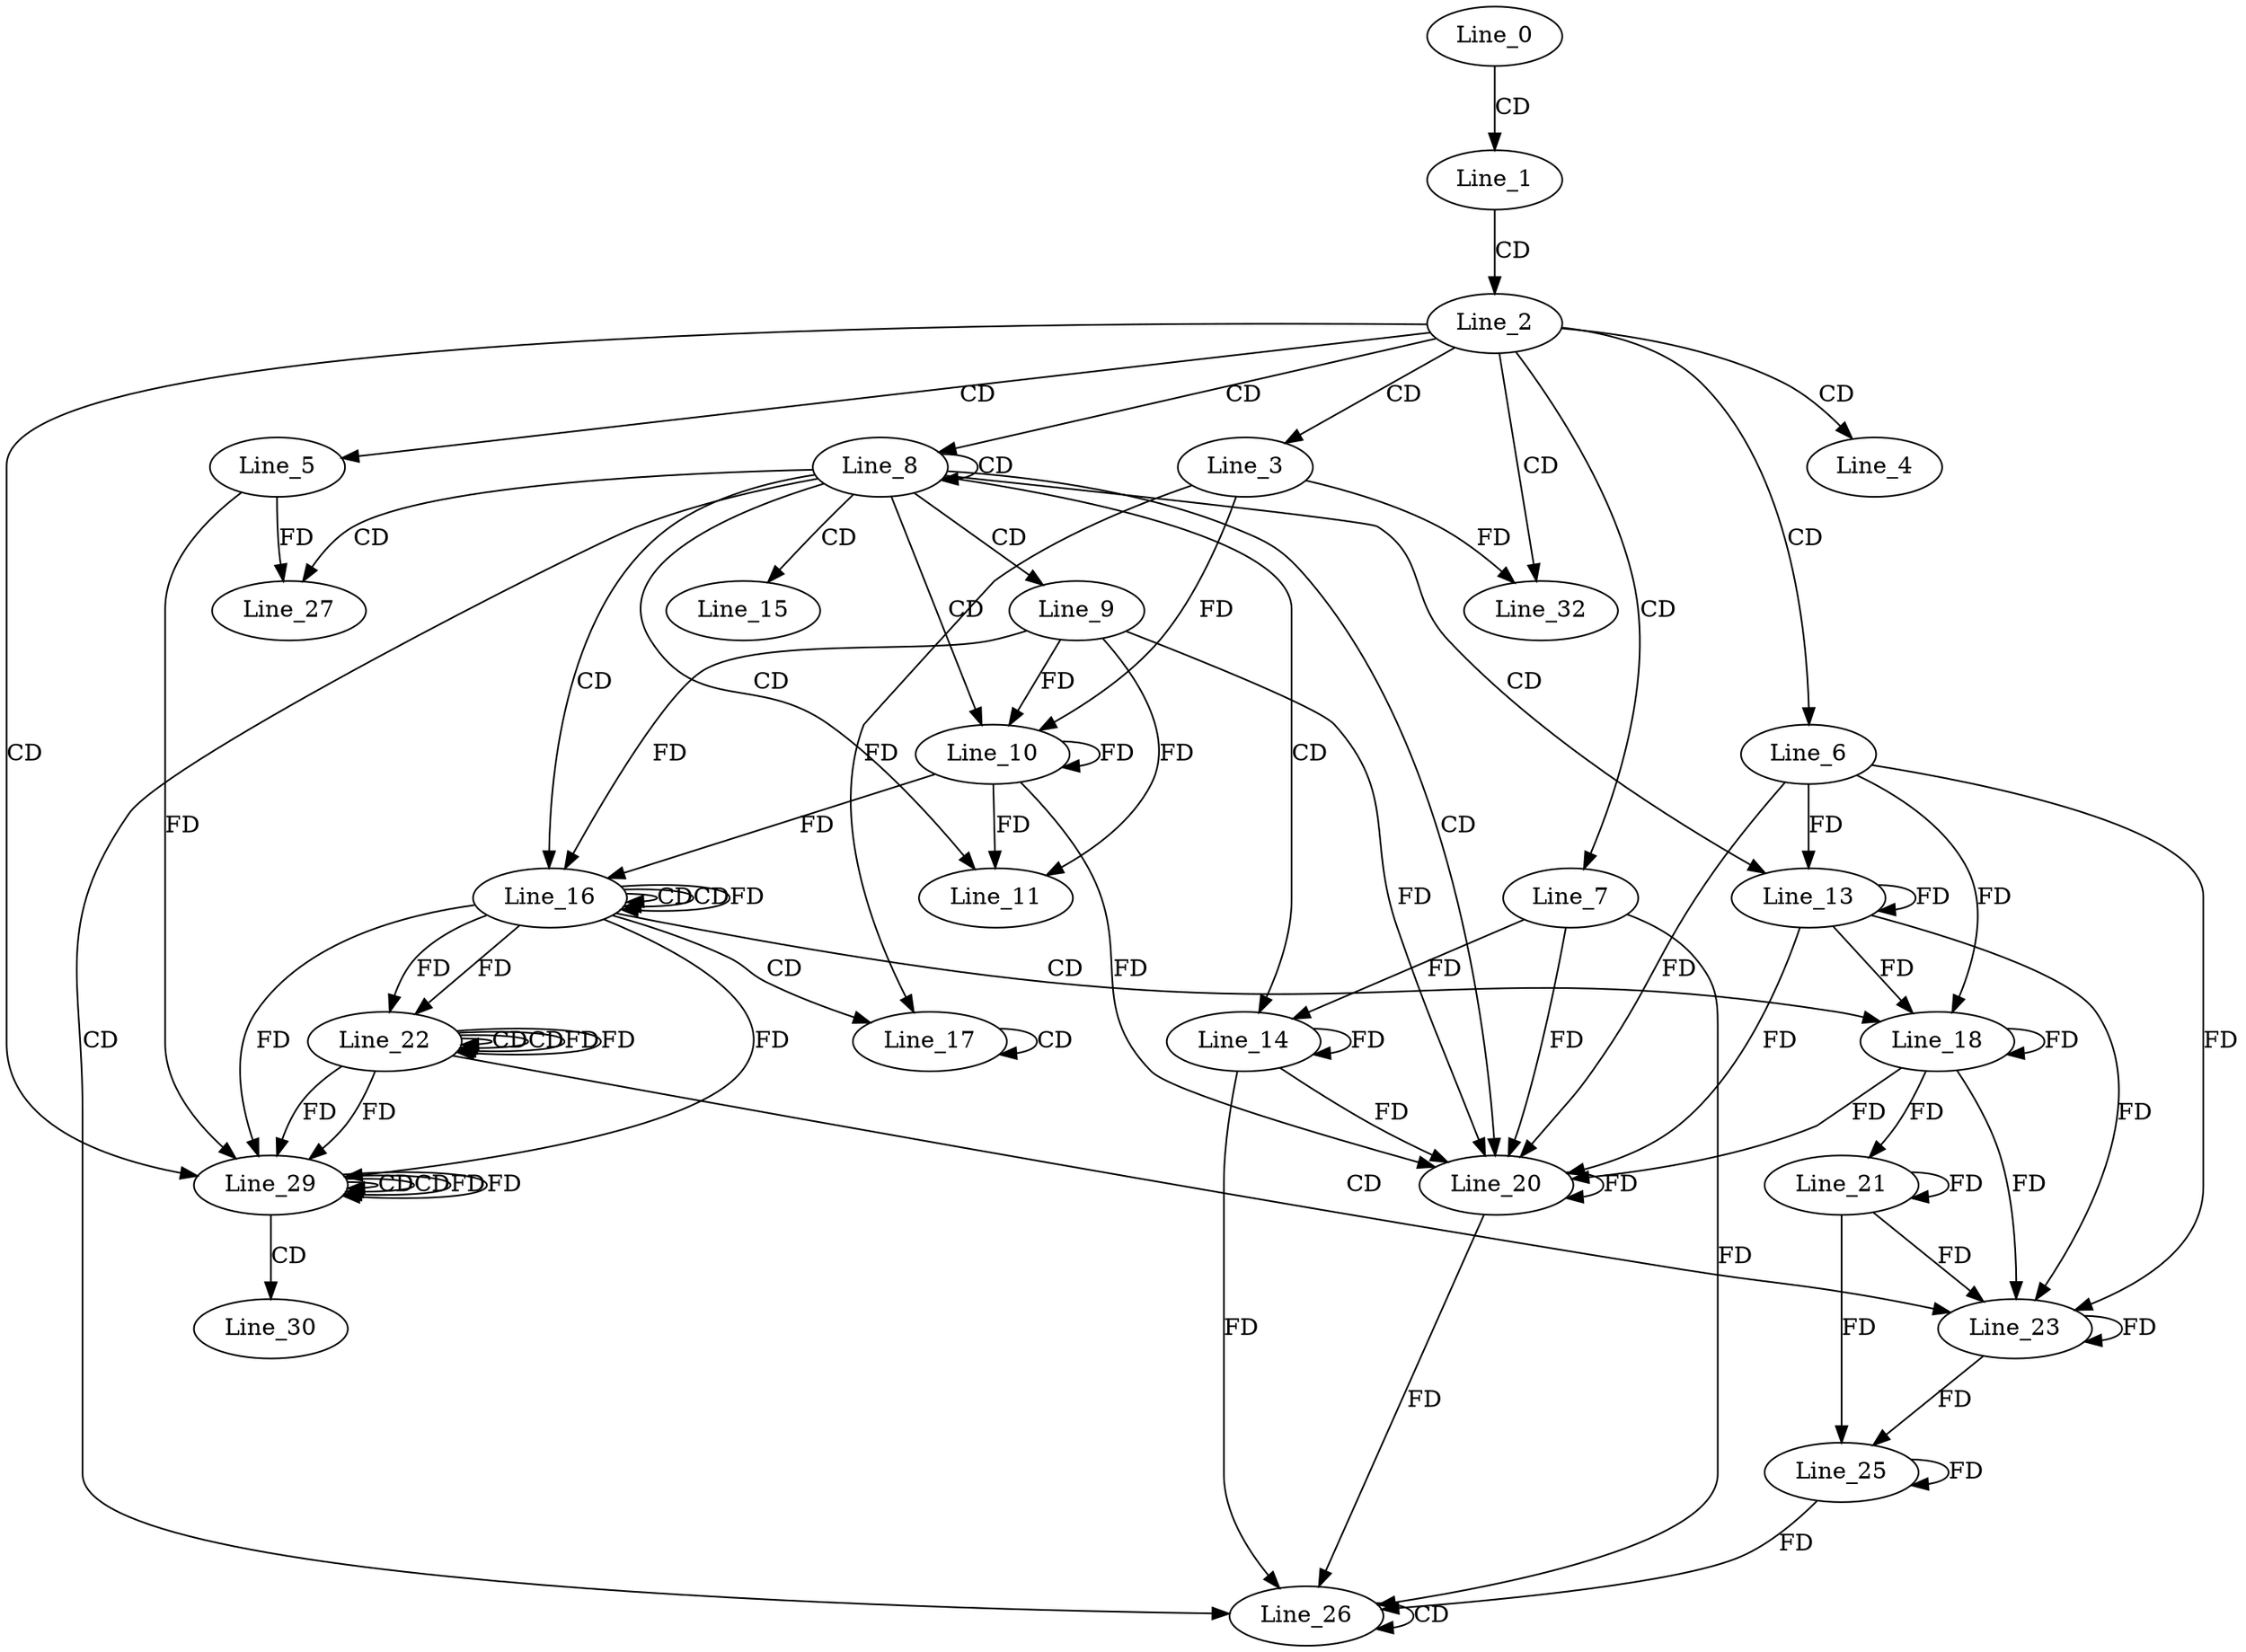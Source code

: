 digraph G {
  Line_0;
  Line_1;
  Line_2;
  Line_3;
  Line_4;
  Line_5;
  Line_6;
  Line_7;
  Line_8;
  Line_9;
  Line_10;
  Line_10;
  Line_11;
  Line_13;
  Line_14;
  Line_15;
  Line_16;
  Line_16;
  Line_16;
  Line_17;
  Line_17;
  Line_18;
  Line_20;
  Line_21;
  Line_22;
  Line_22;
  Line_22;
  Line_23;
  Line_23;
  Line_25;
  Line_26;
  Line_26;
  Line_27;
  Line_29;
  Line_29;
  Line_29;
  Line_30;
  Line_32;
  Line_0 -> Line_1 [ label="CD" ];
  Line_1 -> Line_2 [ label="CD" ];
  Line_2 -> Line_3 [ label="CD" ];
  Line_2 -> Line_4 [ label="CD" ];
  Line_2 -> Line_5 [ label="CD" ];
  Line_2 -> Line_6 [ label="CD" ];
  Line_2 -> Line_7 [ label="CD" ];
  Line_2 -> Line_8 [ label="CD" ];
  Line_8 -> Line_8 [ label="CD" ];
  Line_8 -> Line_9 [ label="CD" ];
  Line_8 -> Line_10 [ label="CD" ];
  Line_9 -> Line_10 [ label="FD" ];
  Line_10 -> Line_10 [ label="FD" ];
  Line_3 -> Line_10 [ label="FD" ];
  Line_8 -> Line_11 [ label="CD" ];
  Line_9 -> Line_11 [ label="FD" ];
  Line_10 -> Line_11 [ label="FD" ];
  Line_8 -> Line_13 [ label="CD" ];
  Line_13 -> Line_13 [ label="FD" ];
  Line_6 -> Line_13 [ label="FD" ];
  Line_8 -> Line_14 [ label="CD" ];
  Line_14 -> Line_14 [ label="FD" ];
  Line_7 -> Line_14 [ label="FD" ];
  Line_8 -> Line_15 [ label="CD" ];
  Line_8 -> Line_16 [ label="CD" ];
  Line_16 -> Line_16 [ label="CD" ];
  Line_9 -> Line_16 [ label="FD" ];
  Line_10 -> Line_16 [ label="FD" ];
  Line_16 -> Line_16 [ label="CD" ];
  Line_16 -> Line_16 [ label="FD" ];
  Line_16 -> Line_17 [ label="CD" ];
  Line_17 -> Line_17 [ label="CD" ];
  Line_3 -> Line_17 [ label="FD" ];
  Line_16 -> Line_18 [ label="CD" ];
  Line_18 -> Line_18 [ label="FD" ];
  Line_13 -> Line_18 [ label="FD" ];
  Line_6 -> Line_18 [ label="FD" ];
  Line_8 -> Line_20 [ label="CD" ];
  Line_14 -> Line_20 [ label="FD" ];
  Line_20 -> Line_20 [ label="FD" ];
  Line_7 -> Line_20 [ label="FD" ];
  Line_18 -> Line_20 [ label="FD" ];
  Line_13 -> Line_20 [ label="FD" ];
  Line_6 -> Line_20 [ label="FD" ];
  Line_9 -> Line_20 [ label="FD" ];
  Line_10 -> Line_20 [ label="FD" ];
  Line_18 -> Line_21 [ label="FD" ];
  Line_21 -> Line_21 [ label="FD" ];
  Line_22 -> Line_22 [ label="CD" ];
  Line_16 -> Line_22 [ label="FD" ];
  Line_22 -> Line_22 [ label="CD" ];
  Line_22 -> Line_22 [ label="FD" ];
  Line_16 -> Line_22 [ label="FD" ];
  Line_22 -> Line_23 [ label="CD" ];
  Line_23 -> Line_23 [ label="FD" ];
  Line_18 -> Line_23 [ label="FD" ];
  Line_13 -> Line_23 [ label="FD" ];
  Line_21 -> Line_23 [ label="FD" ];
  Line_6 -> Line_23 [ label="FD" ];
  Line_25 -> Line_25 [ label="FD" ];
  Line_23 -> Line_25 [ label="FD" ];
  Line_21 -> Line_25 [ label="FD" ];
  Line_8 -> Line_26 [ label="CD" ];
  Line_26 -> Line_26 [ label="CD" ];
  Line_14 -> Line_26 [ label="FD" ];
  Line_20 -> Line_26 [ label="FD" ];
  Line_25 -> Line_26 [ label="FD" ];
  Line_7 -> Line_26 [ label="FD" ];
  Line_8 -> Line_27 [ label="CD" ];
  Line_5 -> Line_27 [ label="FD" ];
  Line_2 -> Line_29 [ label="CD" ];
  Line_29 -> Line_29 [ label="CD" ];
  Line_22 -> Line_29 [ label="FD" ];
  Line_16 -> Line_29 [ label="FD" ];
  Line_5 -> Line_29 [ label="FD" ];
  Line_29 -> Line_29 [ label="CD" ];
  Line_29 -> Line_29 [ label="FD" ];
  Line_22 -> Line_29 [ label="FD" ];
  Line_16 -> Line_29 [ label="FD" ];
  Line_29 -> Line_30 [ label="CD" ];
  Line_2 -> Line_32 [ label="CD" ];
  Line_3 -> Line_32 [ label="FD" ];
  Line_22 -> Line_22 [ label="FD" ];
  Line_29 -> Line_29 [ label="FD" ];
}
